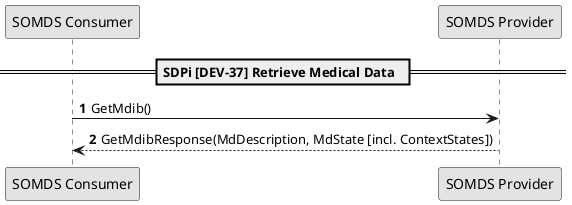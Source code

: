 @startuml

skinparam monochrome true
autonumber

!global $str_somds_consumer = "SOMDS Consumer"
!global $str_somds_provider = "SOMDS Provider"

participant "$str_somds_consumer" as consumer
participant "$str_somds_provider" as provider

== SDPi [DEV-37] Retrieve Medical Data  ==

consumer -> provider: GetMdib()
consumer <-- provider: GetMdibResponse(MdDescription, MdState [incl. ContextStates])
@enduml